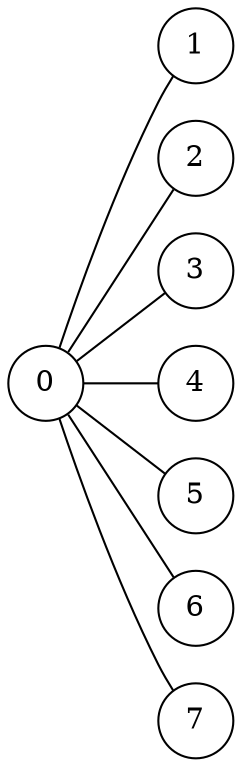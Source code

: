 // $ neato b.dot -T svg > b.svg
graph G {
    graph [ rankdir = LR, bgcolor="#00000000" ]
    node [ shape = circle, style=filled, fillcolor="#ffffffff" ]
    0 -- 1
    0 -- 2
    0 -- 3
    0 -- 4
    0 -- 5
    0 -- 6
    0 -- 7
}
